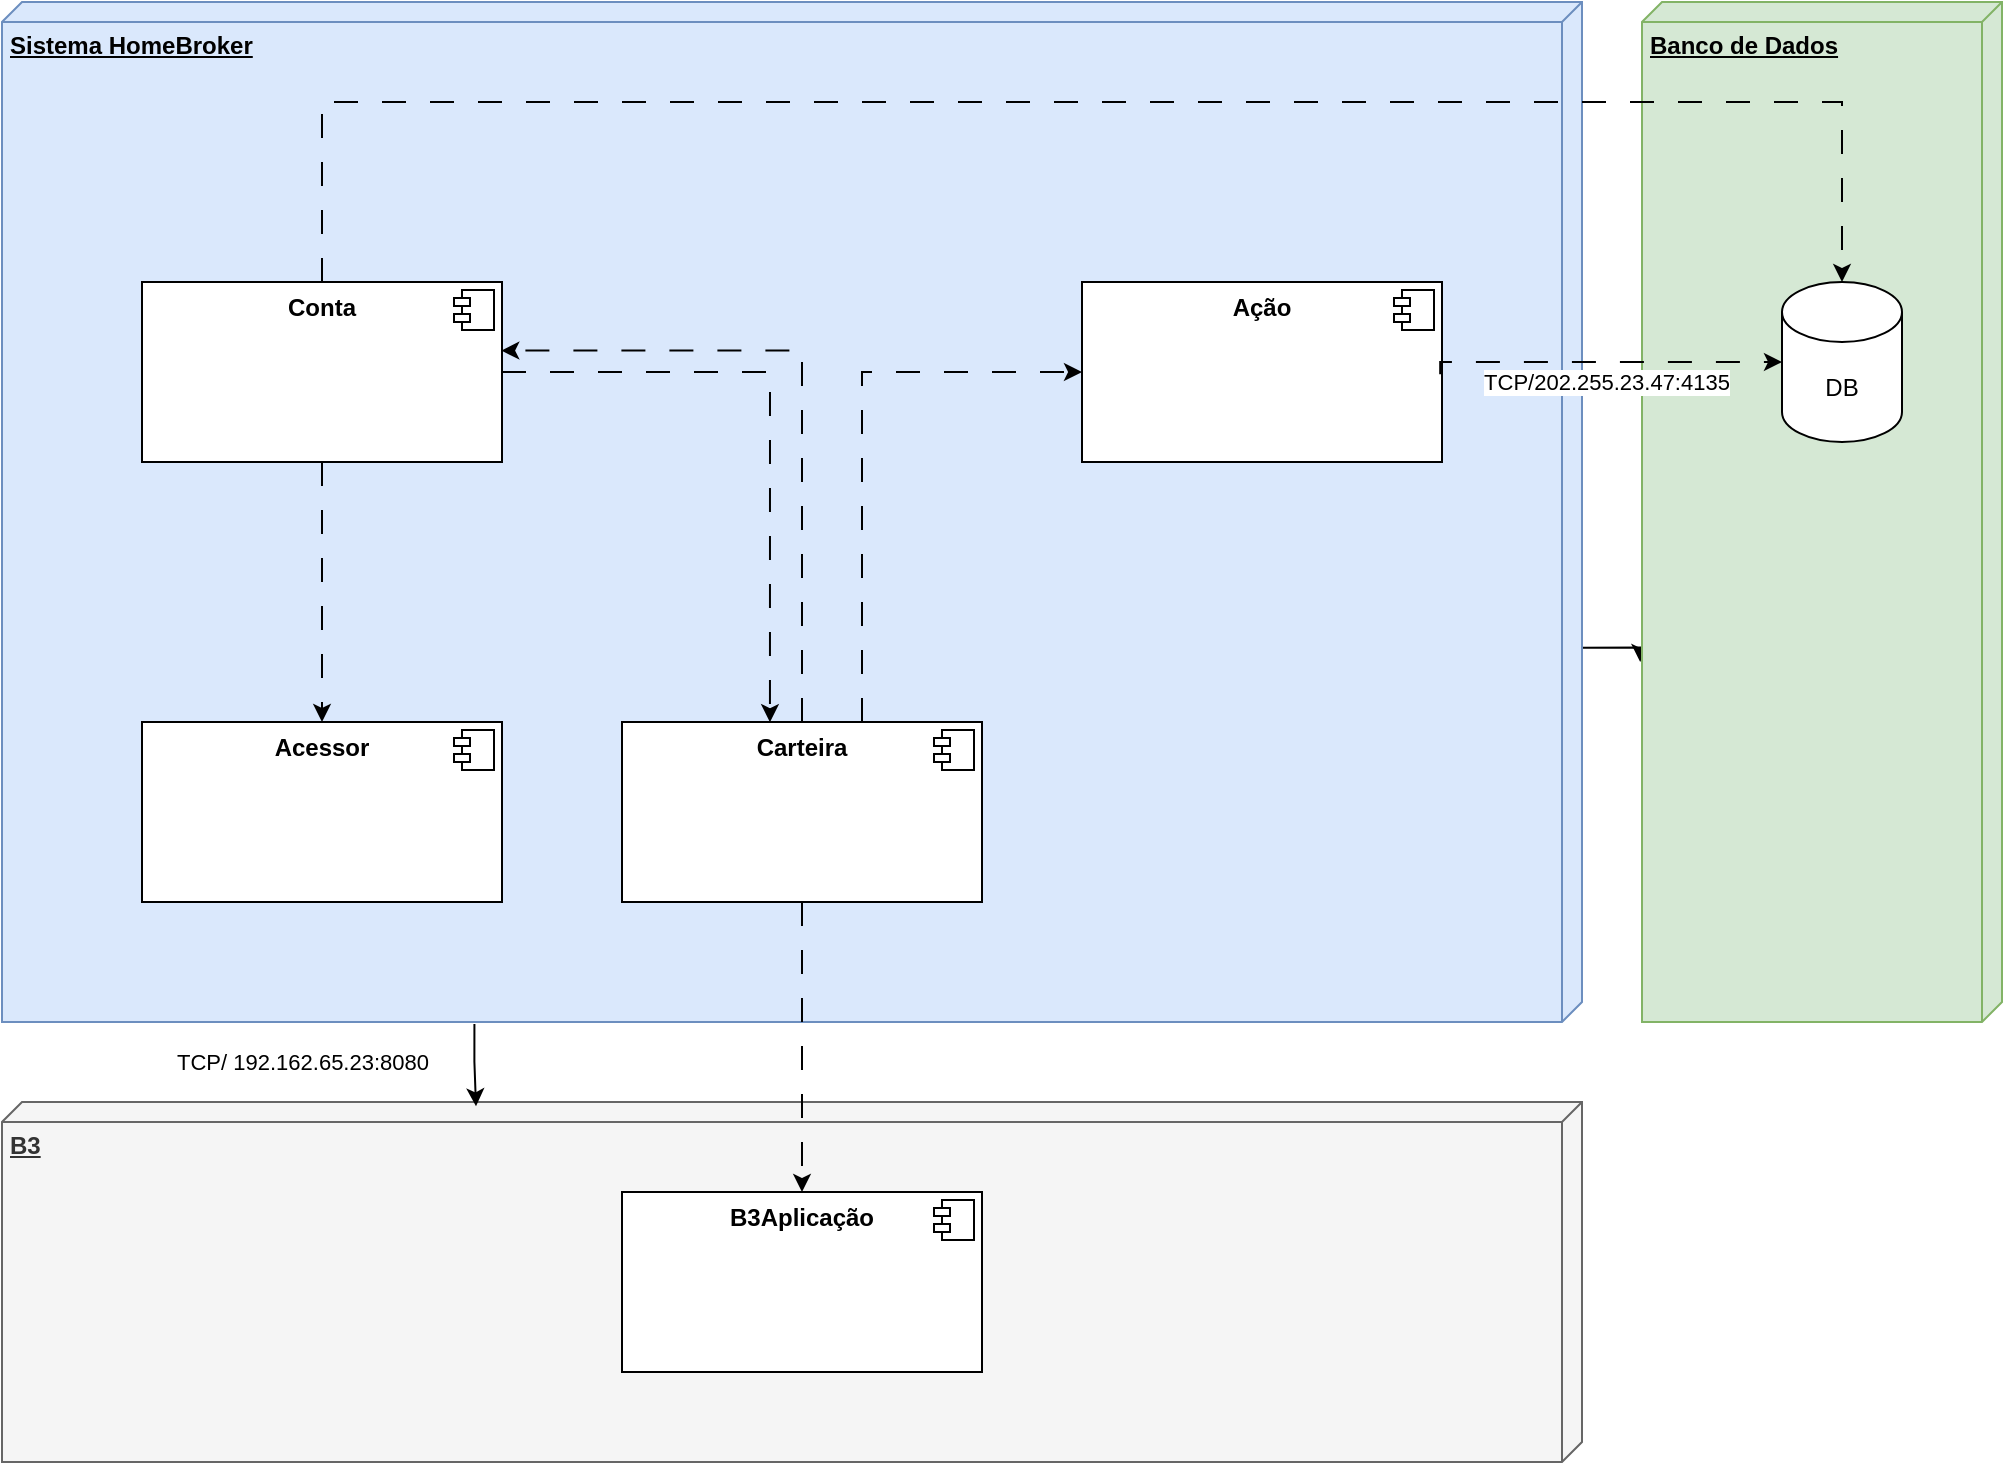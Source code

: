 <mxfile version="24.8.0">
  <diagram name="Página-1" id="arePmuO6nhZJ6RPrvHvg">
    <mxGraphModel dx="2624" dy="1552" grid="0" gridSize="10" guides="1" tooltips="1" connect="1" arrows="1" fold="1" page="0" pageScale="1" pageWidth="827" pageHeight="1169" math="0" shadow="0">
      <root>
        <mxCell id="0" />
        <mxCell id="1" parent="0" />
        <mxCell id="jYHMpnctj6Xelzhskehh-27" style="edgeStyle=orthogonalEdgeStyle;rounded=0;orthogonalLoop=1;jettySize=auto;html=1;exitX=0.633;exitY=0.001;exitDx=0;exitDy=0;exitPerimeter=0;entryX=0.647;entryY=1.005;entryDx=0;entryDy=0;entryPerimeter=0;" edge="1" parent="1" source="jYHMpnctj6Xelzhskehh-3" target="jYHMpnctj6Xelzhskehh-2">
          <mxGeometry relative="1" as="geometry" />
        </mxCell>
        <mxCell id="jYHMpnctj6Xelzhskehh-3" value="Sistema HomeBroker" style="verticalAlign=top;align=left;spacingTop=8;spacingLeft=2;spacingRight=12;shape=cube;size=10;direction=south;fontStyle=5;html=1;whiteSpace=wrap;fillColor=#dae8fc;strokeColor=#6c8ebf;" vertex="1" parent="1">
          <mxGeometry x="-480" y="550" width="790" height="510" as="geometry" />
        </mxCell>
        <mxCell id="jYHMpnctj6Xelzhskehh-4" value="B3" style="verticalAlign=top;align=left;spacingTop=8;spacingLeft=2;spacingRight=12;shape=cube;size=10;direction=south;fontStyle=5;html=1;whiteSpace=wrap;fillColor=#f5f5f5;fontColor=#333333;strokeColor=#666666;" vertex="1" parent="1">
          <mxGeometry x="-480" y="1100" width="790" height="180" as="geometry" />
        </mxCell>
        <mxCell id="jYHMpnctj6Xelzhskehh-6" value="TCP/ 192.162.65.23:8080" style="edgeStyle=orthogonalEdgeStyle;rounded=0;orthogonalLoop=1;jettySize=auto;html=1;entryX=0.012;entryY=0.7;entryDx=0;entryDy=0;entryPerimeter=0;exitX=1.002;exitY=0.701;exitDx=0;exitDy=0;exitPerimeter=0;" edge="1" parent="1" source="jYHMpnctj6Xelzhskehh-3" target="jYHMpnctj6Xelzhskehh-4">
          <mxGeometry x="-0.103" y="-86" relative="1" as="geometry">
            <mxPoint x="-86" y="-86" as="offset" />
          </mxGeometry>
        </mxCell>
        <mxCell id="jYHMpnctj6Xelzhskehh-2" value="Banco de Dados&lt;div&gt;&lt;br&gt;&lt;/div&gt;" style="verticalAlign=top;align=left;spacingTop=8;spacingLeft=2;spacingRight=12;shape=cube;size=10;direction=south;fontStyle=5;html=1;whiteSpace=wrap;fillColor=#d5e8d4;strokeColor=#82b366;" vertex="1" parent="1">
          <mxGeometry x="340" y="550" width="180" height="510" as="geometry" />
        </mxCell>
        <mxCell id="jYHMpnctj6Xelzhskehh-17" value="&lt;p style=&quot;margin:0px;margin-top:6px;text-align:center;&quot;&gt;&lt;b&gt;Ação&lt;/b&gt;&lt;/p&gt;" style="align=left;overflow=fill;html=1;dropTarget=0;whiteSpace=wrap;" vertex="1" parent="1">
          <mxGeometry x="60" y="690" width="180" height="90" as="geometry" />
        </mxCell>
        <mxCell id="jYHMpnctj6Xelzhskehh-18" value="" style="shape=component;jettyWidth=8;jettyHeight=4;" vertex="1" parent="jYHMpnctj6Xelzhskehh-17">
          <mxGeometry x="1" width="20" height="20" relative="1" as="geometry">
            <mxPoint x="-24" y="4" as="offset" />
          </mxGeometry>
        </mxCell>
        <mxCell id="jYHMpnctj6Xelzhskehh-31" style="edgeStyle=orthogonalEdgeStyle;rounded=0;orthogonalLoop=1;jettySize=auto;html=1;entryX=0.5;entryY=0;entryDx=0;entryDy=0;dashed=1;dashPattern=12 12;" edge="1" parent="1" source="jYHMpnctj6Xelzhskehh-20" target="jYHMpnctj6Xelzhskehh-28">
          <mxGeometry relative="1" as="geometry" />
        </mxCell>
        <mxCell id="jYHMpnctj6Xelzhskehh-32" style="edgeStyle=orthogonalEdgeStyle;rounded=0;orthogonalLoop=1;jettySize=auto;html=1;dashed=1;dashPattern=12 12;entryX=0.5;entryY=0;entryDx=0;entryDy=0;entryPerimeter=0;" edge="1" parent="1" source="jYHMpnctj6Xelzhskehh-20" target="jYHMpnctj6Xelzhskehh-24">
          <mxGeometry relative="1" as="geometry">
            <Array as="points">
              <mxPoint x="-320" y="600" />
              <mxPoint x="440" y="600" />
            </Array>
          </mxGeometry>
        </mxCell>
        <mxCell id="jYHMpnctj6Xelzhskehh-20" value="&lt;p style=&quot;margin:0px;margin-top:6px;text-align:center;&quot;&gt;&lt;b&gt;Conta&lt;/b&gt;&lt;/p&gt;" style="align=left;overflow=fill;html=1;dropTarget=0;whiteSpace=wrap;" vertex="1" parent="1">
          <mxGeometry x="-410" y="690" width="180" height="90" as="geometry" />
        </mxCell>
        <mxCell id="jYHMpnctj6Xelzhskehh-21" value="" style="shape=component;jettyWidth=8;jettyHeight=4;" vertex="1" parent="jYHMpnctj6Xelzhskehh-20">
          <mxGeometry x="1" width="20" height="20" relative="1" as="geometry">
            <mxPoint x="-24" y="4" as="offset" />
          </mxGeometry>
        </mxCell>
        <mxCell id="jYHMpnctj6Xelzhskehh-30" style="edgeStyle=orthogonalEdgeStyle;rounded=0;orthogonalLoop=1;jettySize=auto;html=1;exitX=0.5;exitY=1;exitDx=0;exitDy=0;dashed=1;dashPattern=12 12;" edge="1" parent="1" source="jYHMpnctj6Xelzhskehh-22" target="jYHMpnctj6Xelzhskehh-25">
          <mxGeometry relative="1" as="geometry">
            <Array as="points">
              <mxPoint x="-80" y="1090" />
              <mxPoint x="-80" y="1090" />
            </Array>
          </mxGeometry>
        </mxCell>
        <mxCell id="jYHMpnctj6Xelzhskehh-22" value="&lt;p style=&quot;margin:0px;margin-top:6px;text-align:center;&quot;&gt;&lt;b&gt;Carteira&lt;/b&gt;&lt;/p&gt;" style="align=left;overflow=fill;html=1;dropTarget=0;whiteSpace=wrap;" vertex="1" parent="1">
          <mxGeometry x="-170" y="910" width="180" height="90" as="geometry" />
        </mxCell>
        <mxCell id="jYHMpnctj6Xelzhskehh-23" value="" style="shape=component;jettyWidth=8;jettyHeight=4;" vertex="1" parent="jYHMpnctj6Xelzhskehh-22">
          <mxGeometry x="1" width="20" height="20" relative="1" as="geometry">
            <mxPoint x="-24" y="4" as="offset" />
          </mxGeometry>
        </mxCell>
        <mxCell id="jYHMpnctj6Xelzhskehh-24" value="DB" style="shape=cylinder3;whiteSpace=wrap;html=1;boundedLbl=1;backgroundOutline=1;size=15;" vertex="1" parent="1">
          <mxGeometry x="410" y="690" width="60" height="80" as="geometry" />
        </mxCell>
        <mxCell id="jYHMpnctj6Xelzhskehh-25" value="&lt;p style=&quot;margin:0px;margin-top:6px;text-align:center;&quot;&gt;&lt;b&gt;B3Aplicação&lt;/b&gt;&lt;/p&gt;" style="align=left;overflow=fill;html=1;dropTarget=0;whiteSpace=wrap;" vertex="1" parent="1">
          <mxGeometry x="-170" y="1145" width="180" height="90" as="geometry" />
        </mxCell>
        <mxCell id="jYHMpnctj6Xelzhskehh-26" value="" style="shape=component;jettyWidth=8;jettyHeight=4;" vertex="1" parent="jYHMpnctj6Xelzhskehh-25">
          <mxGeometry x="1" width="20" height="20" relative="1" as="geometry">
            <mxPoint x="-24" y="4" as="offset" />
          </mxGeometry>
        </mxCell>
        <mxCell id="jYHMpnctj6Xelzhskehh-28" value="&lt;p style=&quot;margin:0px;margin-top:6px;text-align:center;&quot;&gt;&lt;b&gt;Acessor&lt;/b&gt;&lt;/p&gt;" style="align=left;overflow=fill;html=1;dropTarget=0;whiteSpace=wrap;" vertex="1" parent="1">
          <mxGeometry x="-410" y="910" width="180" height="90" as="geometry" />
        </mxCell>
        <mxCell id="jYHMpnctj6Xelzhskehh-29" value="" style="shape=component;jettyWidth=8;jettyHeight=4;" vertex="1" parent="jYHMpnctj6Xelzhskehh-28">
          <mxGeometry x="1" width="20" height="20" relative="1" as="geometry">
            <mxPoint x="-24" y="4" as="offset" />
          </mxGeometry>
        </mxCell>
        <mxCell id="jYHMpnctj6Xelzhskehh-33" style="edgeStyle=orthogonalEdgeStyle;rounded=0;orthogonalLoop=1;jettySize=auto;html=1;entryX=0.998;entryY=0.381;entryDx=0;entryDy=0;entryPerimeter=0;dashed=1;dashPattern=12 12;" edge="1" parent="1" source="jYHMpnctj6Xelzhskehh-22" target="jYHMpnctj6Xelzhskehh-20">
          <mxGeometry relative="1" as="geometry">
            <Array as="points">
              <mxPoint x="-80" y="724" />
            </Array>
          </mxGeometry>
        </mxCell>
        <mxCell id="jYHMpnctj6Xelzhskehh-34" style="edgeStyle=orthogonalEdgeStyle;rounded=0;orthogonalLoop=1;jettySize=auto;html=1;entryX=0.411;entryY=0.001;entryDx=0;entryDy=0;entryPerimeter=0;dashed=1;dashPattern=12 12;" edge="1" parent="1" source="jYHMpnctj6Xelzhskehh-20" target="jYHMpnctj6Xelzhskehh-22">
          <mxGeometry relative="1" as="geometry" />
        </mxCell>
        <mxCell id="jYHMpnctj6Xelzhskehh-38" value="TCP/202.255.23.47:4135" style="edgeStyle=orthogonalEdgeStyle;rounded=0;orthogonalLoop=1;jettySize=auto;html=1;entryX=0;entryY=0.5;entryDx=0;entryDy=0;entryPerimeter=0;exitX=0.995;exitY=0.846;exitDx=0;exitDy=0;exitPerimeter=0;dashed=1;dashPattern=12 12;" edge="1" parent="1" target="jYHMpnctj6Xelzhskehh-24">
          <mxGeometry x="0.006" y="-10" relative="1" as="geometry">
            <mxPoint x="239.1" y="736.14" as="sourcePoint" />
            <mxPoint x="420" y="700" as="targetPoint" />
            <Array as="points">
              <mxPoint x="239" y="730" />
            </Array>
            <mxPoint as="offset" />
          </mxGeometry>
        </mxCell>
        <mxCell id="jYHMpnctj6Xelzhskehh-39" style="edgeStyle=orthogonalEdgeStyle;rounded=0;orthogonalLoop=1;jettySize=auto;html=1;entryX=0;entryY=0.5;entryDx=0;entryDy=0;dashed=1;dashPattern=12 12;" edge="1" parent="1" source="jYHMpnctj6Xelzhskehh-22" target="jYHMpnctj6Xelzhskehh-17">
          <mxGeometry relative="1" as="geometry">
            <Array as="points">
              <mxPoint x="-50" y="735" />
            </Array>
          </mxGeometry>
        </mxCell>
      </root>
    </mxGraphModel>
  </diagram>
</mxfile>

